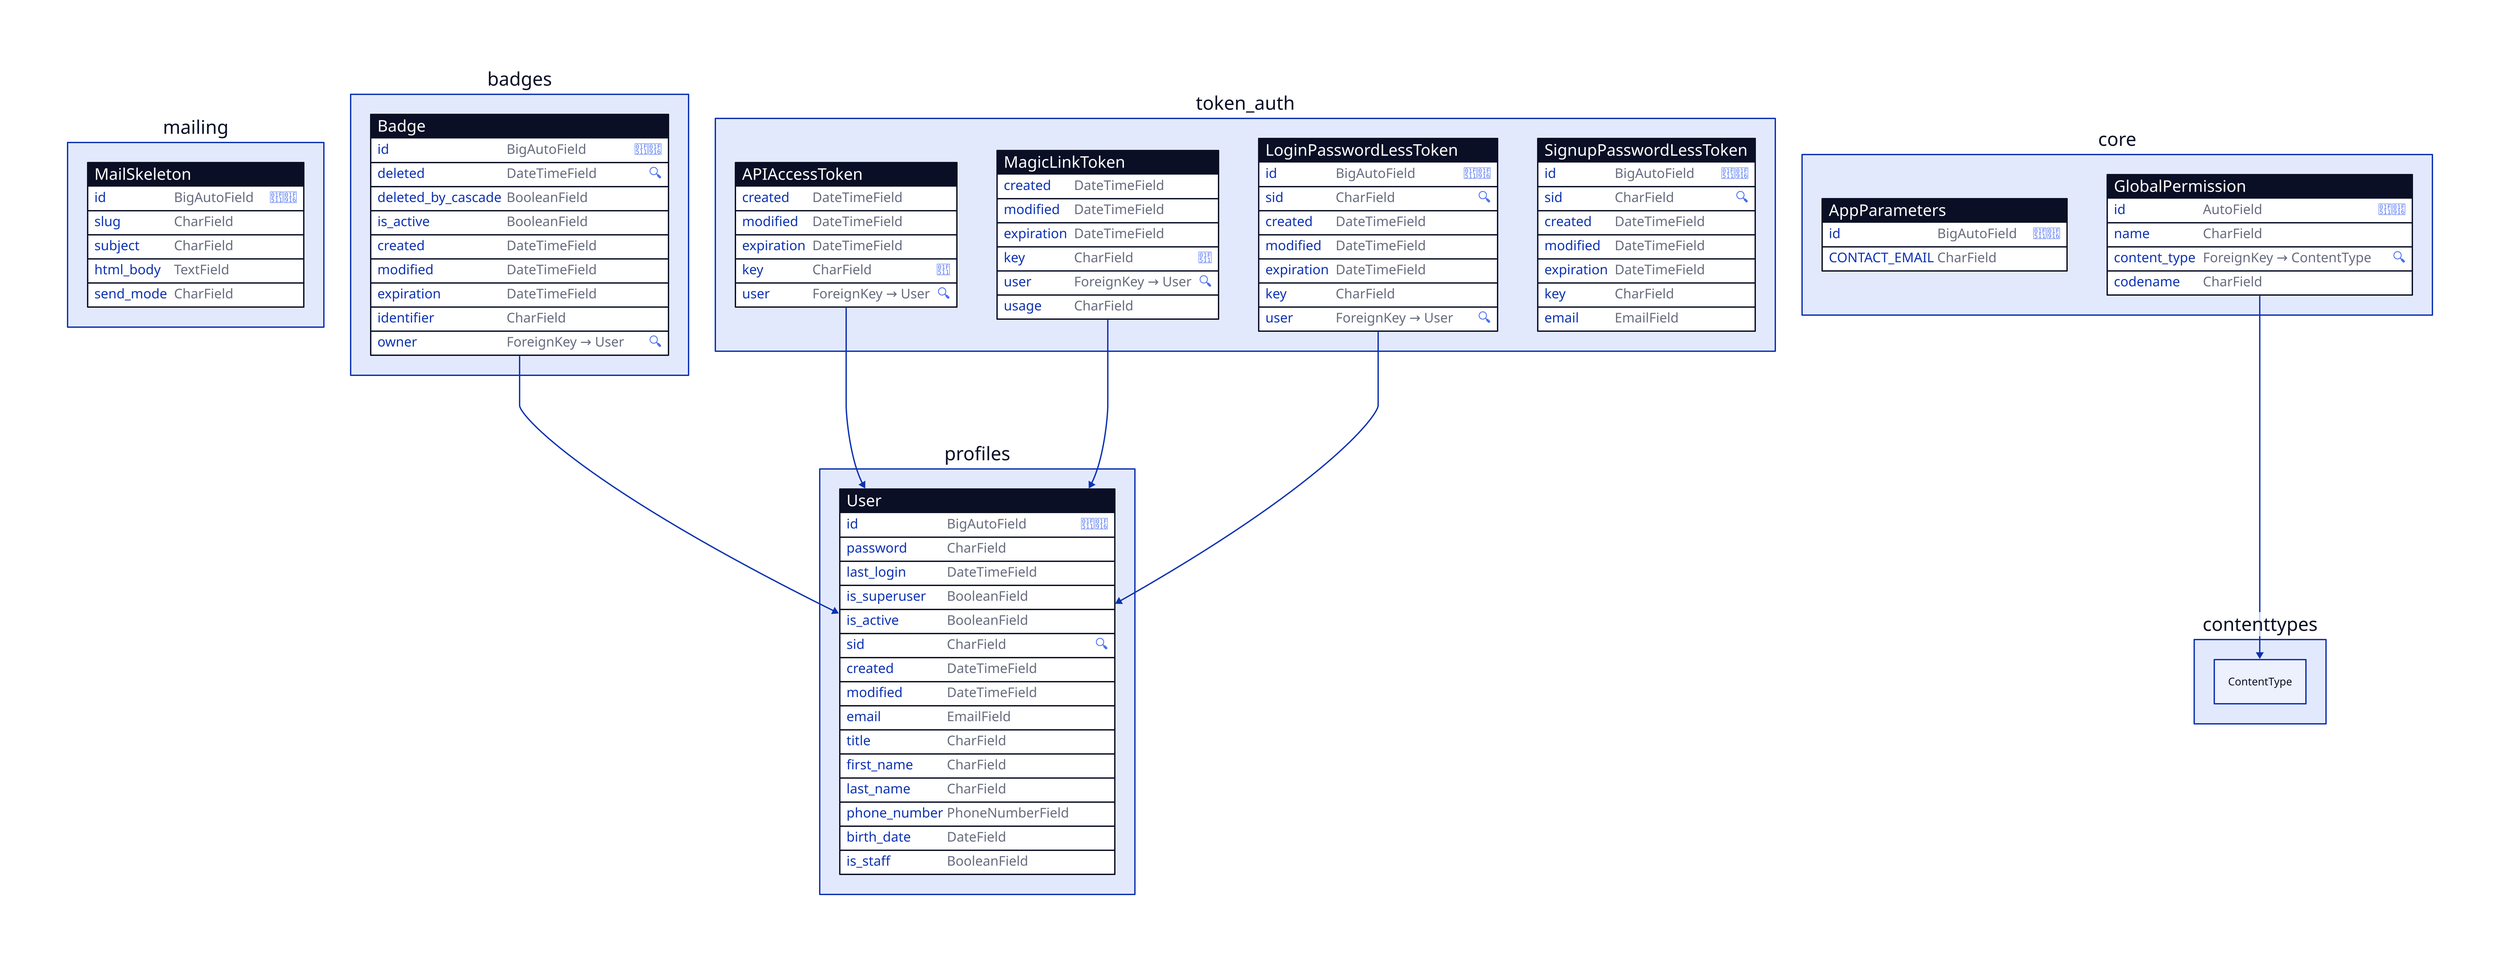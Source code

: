 profiles: {
  User: {
    shape: sql_table
    id: BigAutoField {constraint: 🔑🤖}
    password: CharField 
    last_login: DateTimeField 
    is_superuser: BooleanField 
    is_active: BooleanField 
    sid: CharField {constraint: 🔍}
    created: DateTimeField 
    modified: DateTimeField 
    email: EmailField 
    title: CharField 
    first_name: CharField 
    last_name: CharField 
    phone_number: PhoneNumberField 
    birth_date: DateField 
    is_staff: BooleanField 
  }
  shape: rectangle
}
mailing: {
  MailSkeleton: {
    shape: sql_table
    id: BigAutoField {constraint: 🔑🤖}
    slug: CharField 
    subject: CharField 
    html_body: TextField 
    send_mode: CharField 
  }
  shape: rectangle
}
badges: {
  Badge: {
    shape: sql_table
    id: BigAutoField {constraint: 🔑🤖}
    deleted: DateTimeField {constraint: 🔍}
    deleted_by_cascade: BooleanField 
    is_active: BooleanField 
    created: DateTimeField 
    modified: DateTimeField 
    expiration: DateTimeField 
    identifier: CharField 
    owner: ForeignKey → User {constraint: 🔍}
  }
  shape: rectangle
}
core: {
  AppParameters: {
    shape: sql_table
    id: BigAutoField {constraint: 🔑🤖}
    CONTACT_EMAIL: CharField 
  }
  GlobalPermission: {
    shape: sql_table
    id: AutoField {constraint: 🔑🤖}
    name: CharField 
    content_type: ForeignKey → ContentType {constraint: 🔍}
    codename: CharField 
  }
  shape: rectangle
}
token_auth: {
  APIAccessToken: {
    shape: sql_table
    created: DateTimeField 
    modified: DateTimeField 
    expiration: DateTimeField 
    key: CharField {constraint: 🔑}
    user: ForeignKey → User {constraint: 🔍}
  }
  MagicLinkToken: {
    shape: sql_table
    created: DateTimeField 
    modified: DateTimeField 
    expiration: DateTimeField 
    key: CharField {constraint: 🔑}
    user: ForeignKey → User {constraint: 🔍}
    usage: CharField 
  }
  LoginPasswordLessToken: {
    shape: sql_table
    id: BigAutoField {constraint: 🔑🤖}
    sid: CharField {constraint: 🔍}
    created: DateTimeField 
    modified: DateTimeField 
    expiration: DateTimeField 
    key: CharField 
    user: ForeignKey → User {constraint: 🔍}
  }
  SignupPasswordLessToken: {
    shape: sql_table
    id: BigAutoField {constraint: 🔑🤖}
    sid: CharField {constraint: 🔍}
    created: DateTimeField 
    modified: DateTimeField 
    expiration: DateTimeField 
    key: CharField 
    email: EmailField 
  }
  shape: rectangle
}
badges.Badge -> profiles.User
core.GlobalPermission -> contenttypes.ContentType
token_auth.APIAccessToken -> profiles.User
token_auth.MagicLinkToken -> profiles.User
token_auth.LoginPasswordLessToken -> profiles.User